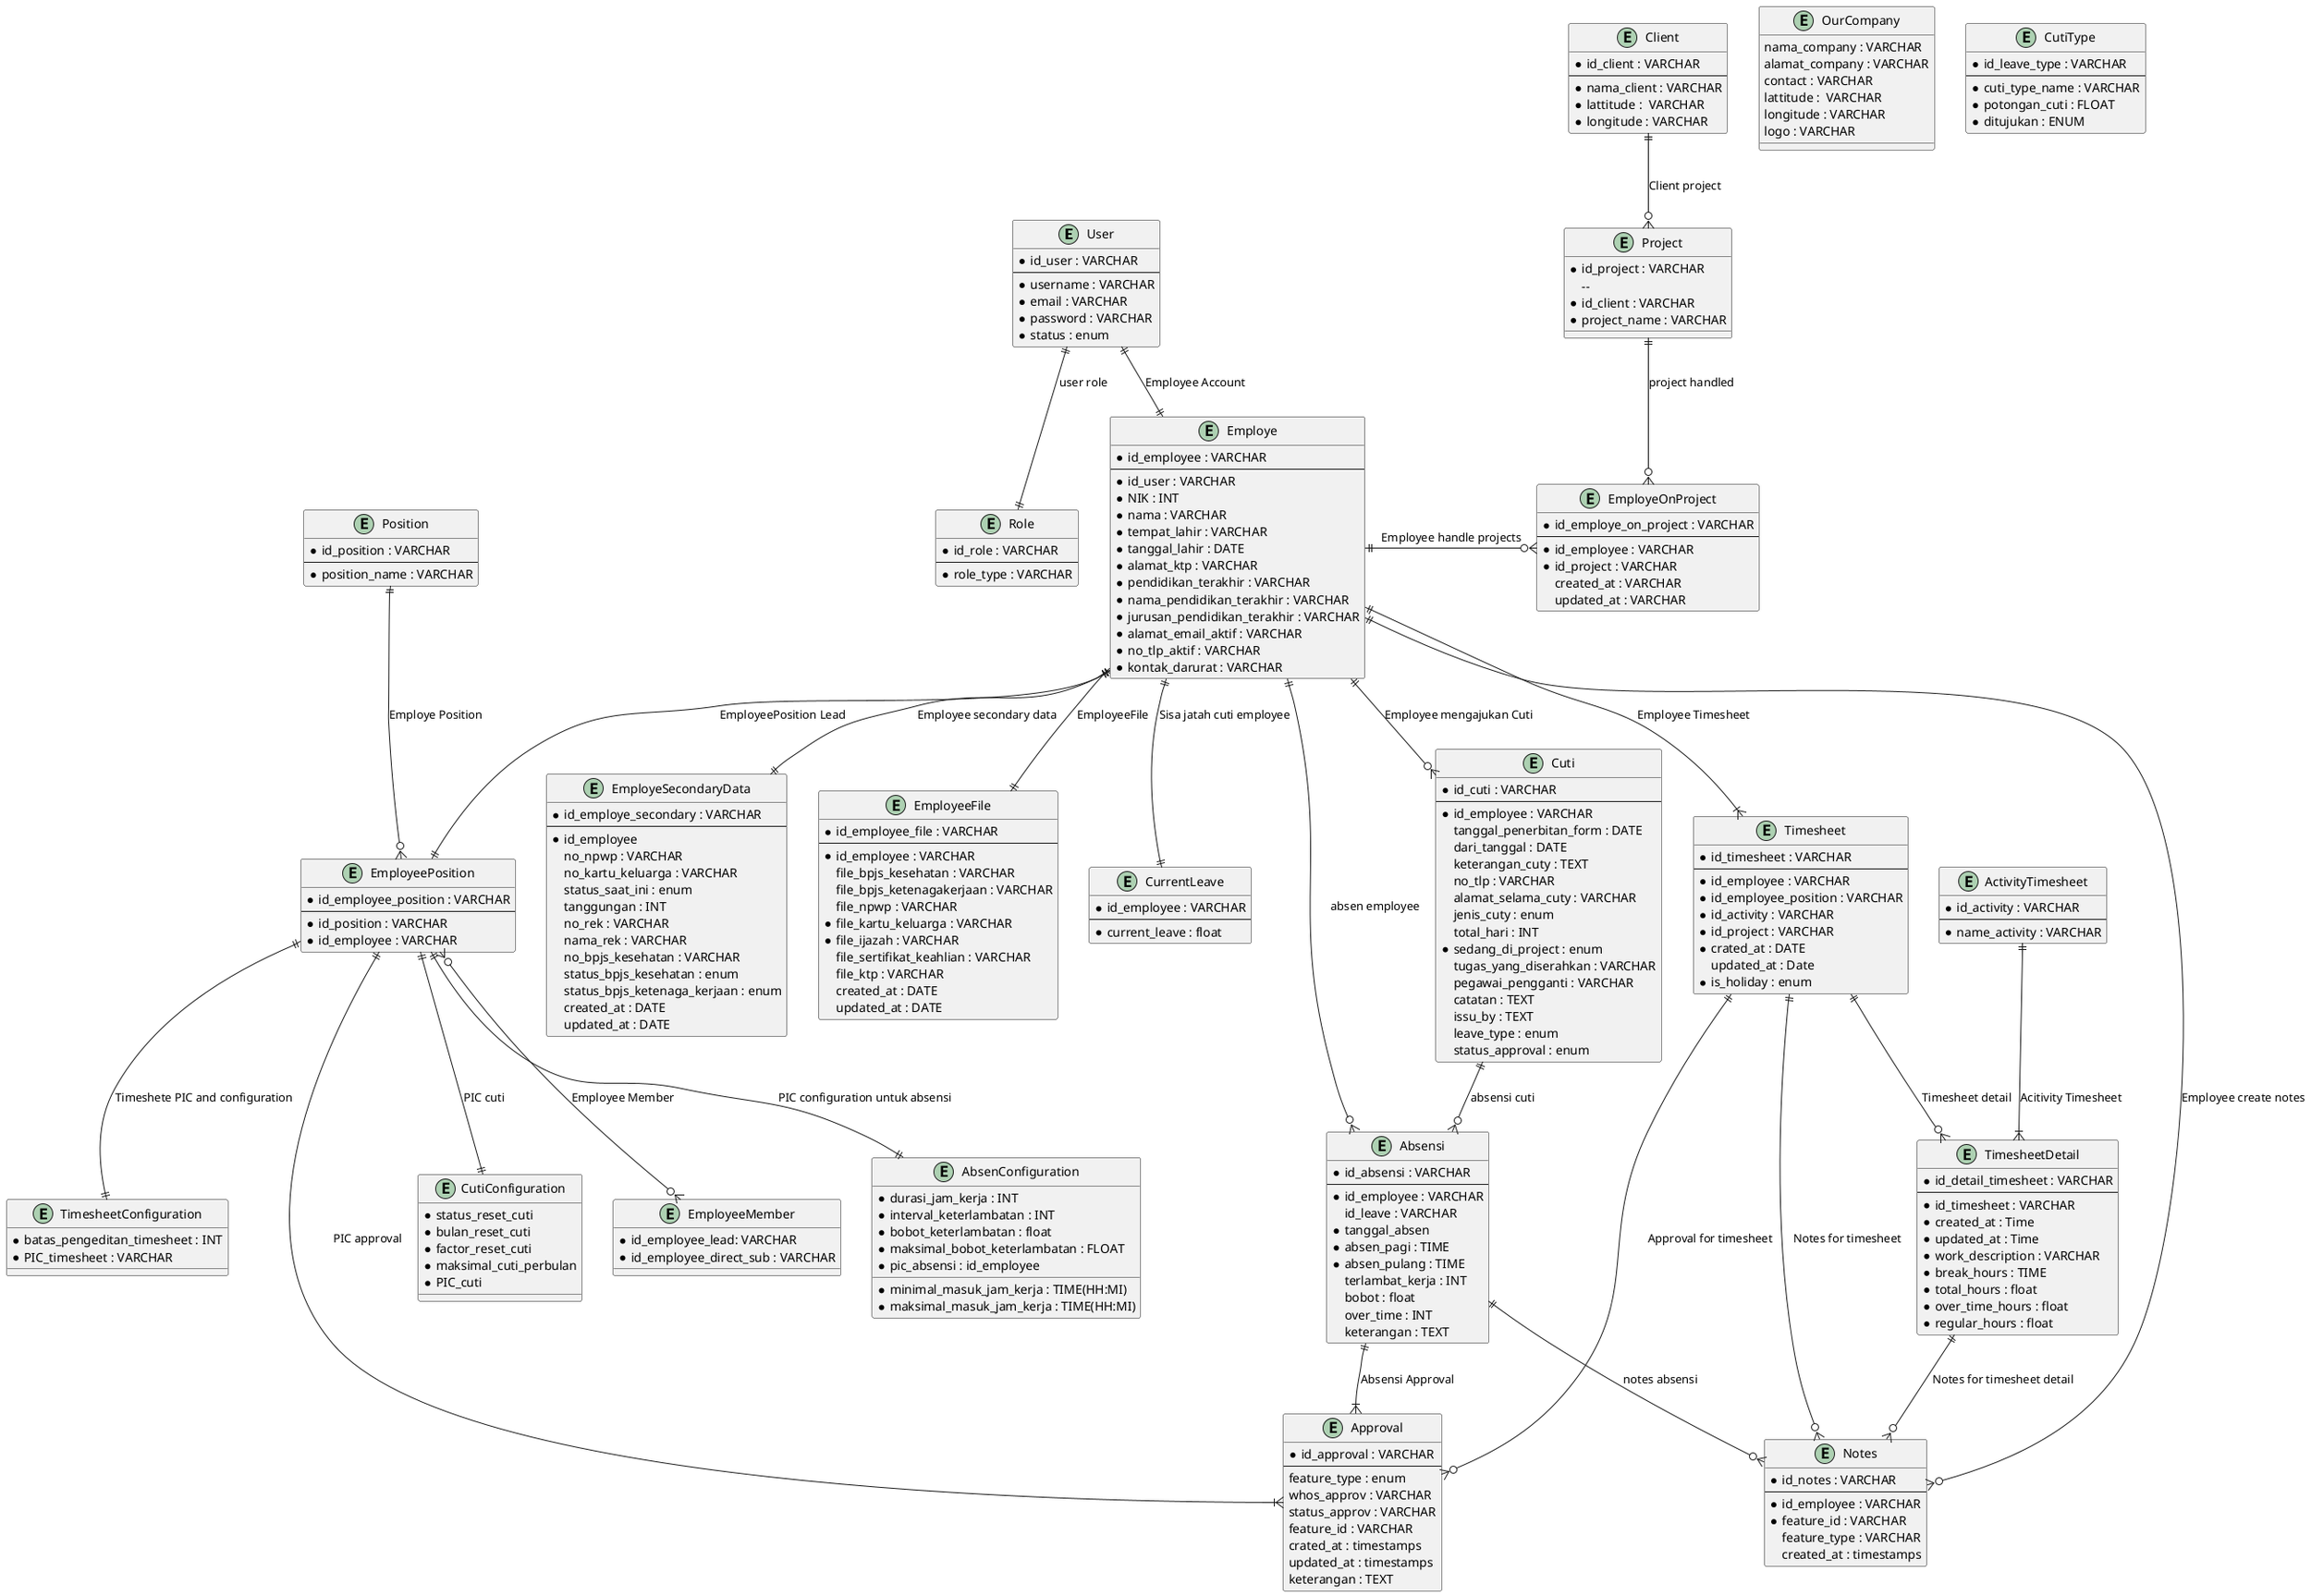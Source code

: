 @startuml ess
    entity User {
        * id_user : VARCHAR
        --
        * username : VARCHAR
        * email : VARCHAR
        * password : VARCHAR
        * status : enum
    }
    entity Role {
        * id_role : VARCHAR
        --
        * role_type : VARCHAR
    }
    entity OurCompany {
        nama_company : VARCHAR
        alamat_company : VARCHAR
        contact : VARCHAR
        lattitude :  VARCHAR
        longitude : VARCHAR
        logo : VARCHAR
    }
    entity Employe {
        * id_employee : VARCHAR
        --
        * id_user : VARCHAR
        * NIK : INT
        * nama : VARCHAR
        * tempat_lahir : VARCHAR
        * tanggal_lahir : DATE
        * alamat_ktp : VARCHAR
        * pendidikan_terakhir : VARCHAR
        * nama_pendidikan_terakhir : VARCHAR
        * jurusan_pendidikan_terakhir : VARCHAR
        * alamat_email_aktif : VARCHAR
        * no_tlp_aktif : VARCHAR
        * kontak_darurat : VARCHAR
    }
     entity EmployeSecondaryData {
        * id_employe_secondary : VARCHAR
        --
        * id_employee
        no_npwp : VARCHAR
        no_kartu_keluarga : VARCHAR
        status_saat_ini : enum
        tanggungan : INT
        no_rek : VARCHAR
        nama_rek : VARCHAR
        no_bpjs_kesehatan : VARCHAR
        status_bpjs_kesehatan : enum
        status_bpjs_ketenaga_kerjaan : enum
        created_at : DATE
        updated_at : DATE
    }
    entity EmployeeFile {
        * id_employee_file : VARCHAR
        --
        * id_employee : VARCHAR
        file_bpjs_kesehatan : VARCHAR
        file_bpjs_ketenagakerjaan : VARCHAR
        file_npwp : VARCHAR
        * file_kartu_keluarga : VARCHAR
        * file_ijazah : VARCHAR
        file_sertifikat_keahlian : VARCHAR
        file_ktp : VARCHAR
        created_at : DATE
        updated_at : DATE
    }
    entity Position {
        * id_position : VARCHAR
        --
        * position_name : VARCHAR
    }
    entity EmployeePosition{
        * id_employee_position : VARCHAR
        --
        * id_position : VARCHAR
        * id_employee : VARCHAR
    }
    entity EmployeeMember {
        * id_employee_lead: VARCHAR
        * id_employee_direct_sub : VARCHAR
    }
    entity CurrentLeave {
        * id_employee : VARCHAR
        --
        * current_leave : float
    }
    entity Client {
        * id_client : VARCHAR
        --
        * nama_client : VARCHAR
        * lattitude :  VARCHAR
        * longitude : VARCHAR
    }
    entity Project {
        * id_project : VARCHAR
        -- 
        * id_client : VARCHAR
        * project_name : VARCHAR
    }
    entity EmployeOnProject {
        * id_employe_on_project : VARCHAR
        --
        * id_employee : VARCHAR
        * id_project : VARCHAR
        created_at : VARCHAR
        updated_at : VARCHAR
    }
    entity AbsenConfiguration {
        * minimal_masuk_jam_kerja : TIME(HH:MI)
        * maksimal_masuk_jam_kerja : TIME(HH:MI)
        * durasi_jam_kerja : INT
        * interval_keterlambatan : INT
        * bobot_keterlambatan : float
        * maksimal_bobot_keterlambatan : FLOAT
        * pic_absensi : id_employee
    }
    entity Absensi {
        * id_absensi : VARCHAR
        --
        * id_employee : VARCHAR
        id_leave : VARCHAR
        * tanggal_absen
        * absen_pagi : TIME
        * absen_pulang : TIME
        terlambat_kerja : INT
        bobot : float
        over_time : INT
        keterangan : TEXT
    }
    entity Approval {
        * id_approval : VARCHAR
        --
        feature_type : enum
        whos_approv : VARCHAR
        status_approv : VARCHAR
        feature_id : VARCHAR
        crated_at : timestamps
        updated_at : timestamps
        keterangan : TEXT
    }
    entity Notes {
        * id_notes : VARCHAR
        --
        * id_employee : VARCHAR
        * feature_id : VARCHAR
        feature_type : VARCHAR
        created_at : timestamps
    }
    
    entity TimesheetConfiguration {
        * batas_pengeditan_timesheet : INT
        * PIC_timesheet : VARCHAR
    }
    entity Timesheet{
        * id_timesheet : VARCHAR
        --
        * id_employee : VARCHAR
        * id_employee_position : VARCHAR
        * id_activity : VARCHAR
        * id_project : VARCHAR
        * crated_at : DATE
        updated_at : Date
        * is_holiday : enum
    }
    entity ActivityTimesheet {
        * id_activity : VARCHAR
        --
        * name_activity : VARCHAR
    }
    entity TimesheetDetail {
        * id_detail_timesheet : VARCHAR
        --
        * id_timesheet : VARCHAR
        * created_at : Time
        * updated_at : Time
        * work_description : VARCHAR
        * break_hours : TIME
        * total_hours : float
        * over_time_hours : float
        * regular_hours : float
    }
    entity CutiConfiguration {
        * status_reset_cuti
        * bulan_reset_cuti
        * factor_reset_cuti
        * maksimal_cuti_perbulan
        * PIC_cuti
    }
    entity CutiType {
        * id_leave_type : VARCHAR
        --
        * cuti_type_name : VARCHAR
        * potongan_cuti : FLOAT
        * ditujukan : ENUM
    }
    entity Cuti {
        * id_cuti : VARCHAR
        --
        * id_employee : VARCHAR
        tanggal_penerbitan_form : DATE
        dari_tanggal : DATE
        keterangan_cuty : TEXT
        no_tlp : VARCHAR
        alamat_selama_cuty : VARCHAR
        jenis_cuty : enum
        total_hari : INT
        * sedang_di_project : enum
        tugas_yang_diserahkan : VARCHAR
        pegawai_pengganti : VARCHAR
        catatan : TEXT
        issu_by : TEXT
        leave_type : enum
        status_approval : enum
    }

    ' entity Reimburstment {
    '     * id_reimburstment : VARCHAR
    '     --
    '     * id_employee : VARCHAR
    '     * no_vourcher : VARCHAR
    '     * remburstment_payment_type : enunm
    '     Bank : VARCHAR
    '     name_bank : VARCHAR
    '     account_no : VARCHAR
    '     bank_branch : VARCHAR
    '     struck_reimburstment : VARCHAR
    '      * transaction_date : DATE
    '     * account_code : VARCHAR
    '     * description : TEXT
    '     * total_amount : INT
    '     notes : TEXT
    ' }

    ' entity StatusApprovReimburstment {
    '     * id_status_reimburstment : VARCHAR
    '     --
    '     * status_approv_lead : enum
    '     * date_approval_lead : DATE
    '     * approval_for_coo : enum
    '     status_approval_coo : enum
    '     date_approval_coo : DATE
    '     * status_approval_hr : enum
    '     * date_approval_hr : DATE
    '     * status_approval_finance : enum
    '     * date_approval_finance : DATE
    '     * status_receipt : enum
    '     * date_receipt : DATE
    ' }

    


User ||--|| Employe :  Employee Account
User ||--|| Role : user role
Employe ||--|| EmployeSecondaryData : Employee secondary data
Employe ||--|| EmployeeFile : EmployeeFile
Position ||--o{ EmployeePosition : Employe Position
Employe ||--|| EmployeePosition : EmployeePosition Lead
EmployeePosition }o--o{ EmployeeMember : Employee Member
Employe ||--o{ Absensi : absen employee
Client ||--o{ Project : Client project
Project ||--o{ EmployeOnProject : project handled
Employe ||-o{ EmployeOnProject : Employee handle projects
EmployeePosition ||--|{ Approval : PIC approval
EmployeePosition ||--|| AbsenConfiguration : PIC configuration untuk absensi
Absensi ||--|{ Approval : Absensi Approval
Employe ||--o{ Notes : Employee create notes
Absensi ||--o{ Notes : notes absensi
Employe ||--|| CurrentLeave : Sisa jatah cuti employee
Employe ||--o{ Cuti : Employee mengajukan Cuti
Cuti ||--o{ Absensi : absensi cuti
EmployeePosition ||--|| TimesheetConfiguration : Timeshete PIC and configuration
Timesheet ||--o{ TimesheetDetail : Timesheet detail
ActivityTimesheet ||--|{ TimesheetDetail : Acitivity Timesheet
Timesheet ||--o{ Approval : Approval for timesheet
Timesheet ||--o{ Notes : Notes for timesheet
TimesheetDetail ||--o{ Notes : Notes for timesheet detail
EmployeePosition ||--|| CutiConfiguration : PIC cuti
Employe ||--|{ Timesheet : Employee Timesheet
' Employe ||--|{ Timesheet : Employee Timesheet
' ActivityTimesheet ||--|{ TimesheetDetail : Timesheet Activity
' Project ||--|{ TimesheetDetail : Project in timesheet
' Timesheet ||--|{ TimesheetDetail : Detail Timesheet
' Employe ||--|{ Reimburstment : submit reimbursment
' Reimburstment ||--|{ StatusApprovReimburstment : Approval Reimburstment

@enduml
